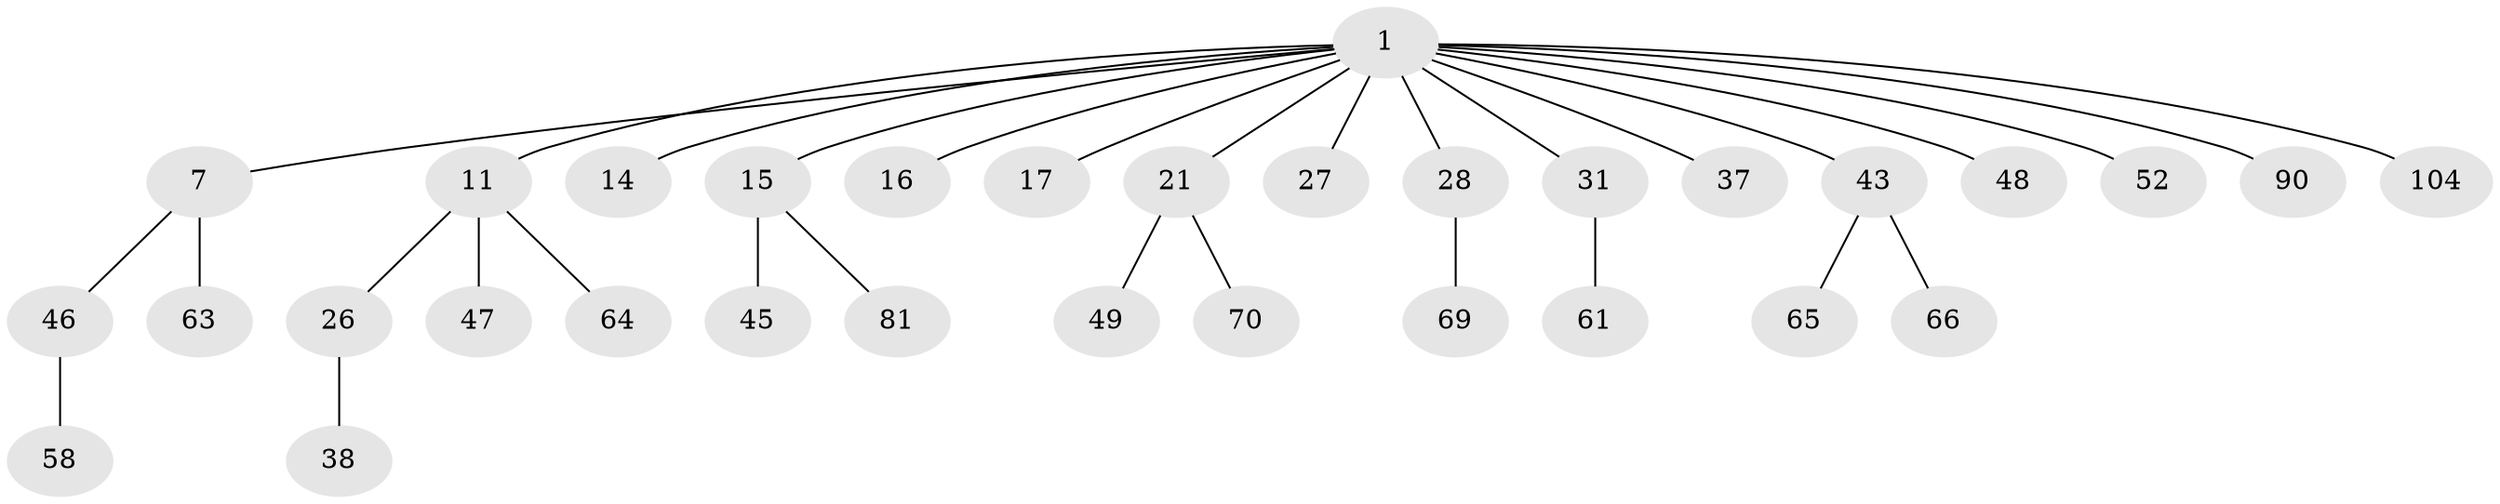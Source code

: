 // original degree distribution, {6: 0.028037383177570093, 4: 0.028037383177570093, 3: 0.14018691588785046, 1: 0.4672897196261682, 8: 0.009345794392523364, 5: 0.028037383177570093, 2: 0.29906542056074764}
// Generated by graph-tools (version 1.1) at 2025/19/03/04/25 18:19:11]
// undirected, 32 vertices, 31 edges
graph export_dot {
graph [start="1"]
  node [color=gray90,style=filled];
  1 [super="+2+5+4+3"];
  7 [super="+94+68+62"];
  11 [super="+23+12"];
  14 [super="+34+102+60"];
  15 [super="+20+30"];
  16;
  17;
  21 [super="+22+86"];
  26 [super="+29+59"];
  27 [super="+51"];
  28 [super="+44+72"];
  31 [super="+97+57+41+39"];
  37;
  38 [super="+71"];
  43 [super="+56+53"];
  45 [super="+80"];
  46;
  47 [super="+67"];
  48 [super="+101"];
  49;
  52 [super="+92+77"];
  58 [super="+88"];
  61;
  63;
  64 [super="+82"];
  65 [super="+95"];
  66 [super="+78"];
  69 [super="+93"];
  70 [super="+99"];
  81 [super="+96"];
  90;
  104;
  1 -- 7;
  1 -- 16;
  1 -- 21;
  1 -- 104;
  1 -- 90;
  1 -- 11;
  1 -- 14;
  1 -- 52;
  1 -- 37;
  1 -- 43;
  1 -- 15;
  1 -- 48;
  1 -- 17;
  1 -- 27;
  1 -- 28;
  1 -- 31;
  7 -- 46;
  7 -- 63;
  11 -- 64;
  11 -- 26;
  11 -- 47;
  15 -- 81;
  15 -- 45;
  21 -- 49;
  21 -- 70;
  26 -- 38;
  28 -- 69;
  31 -- 61;
  43 -- 65;
  43 -- 66;
  46 -- 58;
}
